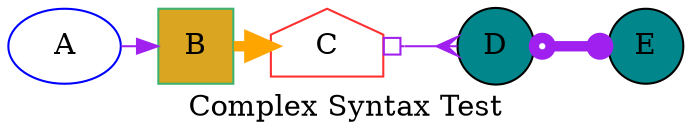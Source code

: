 strict digraph graph_55
{
	label = "Complex Syntax Test"

	A[color = "blue"]
	node[shape = "house"]
	edge[color = "purple"]

	{
		rank = "same"

		C
		node[fillcolor = "goldenrod" shape = "circle" style = "filled"]
		A -> B
		B[color = "mediumseagreen"]
		C[color = "firebrick1"]
		B -> C[color = "orange" penwidth = "5"]
		node[fillcolor = "turquoise4"]
		C -> D[arrowtail = "obox" arrowhead = "crow" dir = "both" minlen = "2"]
		D -> E[arrowtail = "odot" arrowhead = "dot" dir = "both" minlen = "2" penwidth = "5"]

		{
			node[fillcolor = "darkorchid" shape = "pentagon"]

		}

	}
	B[shape = "square"]
	node[fillcolor = "lightblue" fontsize = "20" style = "filled"]

	subgraph cluster_outer
	{
		label = "Outer"

		subgraph cluster_inner
		{
			label = "Inner"

			node[fillcolor = "magenta" fontsize = "26" shape = "triangle"]
			edge[color = "blue"]

		}

	}
	graph[rankdir = "TB"]

}
